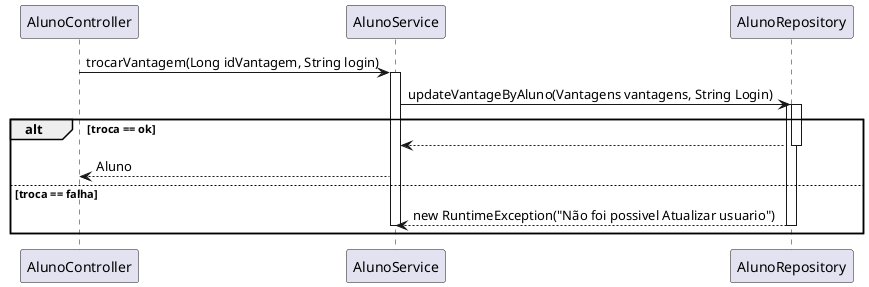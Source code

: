 @startuml

participant AlunoController

AlunoController -> AlunoService: trocarVantagem(Long idVantagem, String login)
activate AlunoService

AlunoService ->  AlunoRepository: updateVantageByAluno(Vantagens vantagens, String Login)
activate AlunoRepository

alt troca == ok
activate AlunoRepository

AlunoRepository --> AlunoService   --   

AlunoService --> AlunoController: Aluno

else troca == falha

AlunoRepository --> AlunoService   --   : new RuntimeException("Não foi possivel Atualizar usuario")

deactivate AlunoService
end

@enduml